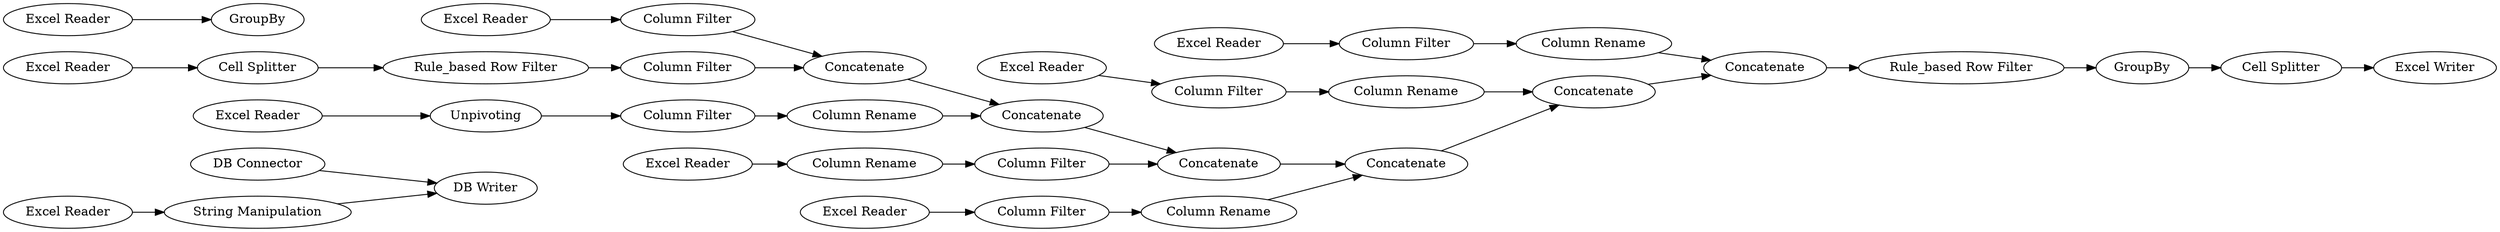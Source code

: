 digraph {
	"-5024915643049312040_3" [label="DB Connector"]
	"-5024915643049312040_46" [label=Concatenate]
	"-5024915643049312040_25" [label="Excel Reader"]
	"-5024915643049312040_43" [label="Column Rename"]
	"-5024915643049312040_24" [label=GroupBy]
	"-5024915643049312040_8" [label="Excel Reader"]
	"-5024915643049312040_7" [label="Cell Splitter"]
	"-5024915643049312040_26" [label=Unpivoting]
	"-5024915643049312040_17" [label="Column Filter"]
	"-5024915643049312040_49" [label="Excel Reader"]
	"-5024915643049312040_1" [label="Excel Reader"]
	"-5024915643049312040_15" [label="Rule_based Row Filter"]
	"-5024915643049312040_20" [label="Column Filter"]
	"-5024915643049312040_48" [label="Excel Writer"]
	"-5024915643049312040_34" [label="Column Filter"]
	"-5024915643049312040_42" [label="Column Filter"]
	"-5024915643049312040_41" [label="Column Rename"]
	"-5024915643049312040_4" [label="DB Writer"]
	"-5024915643049312040_47" [label="Cell Splitter"]
	"-5024915643049312040_14" [label="Excel Reader"]
	"-5024915643049312040_45" [label=Concatenate]
	"-5024915643049312040_16" [label=Concatenate]
	"-5024915643049312040_19" [label=Concatenate]
	"-5024915643049312040_21" [label=Concatenate]
	"-5024915643049312040_35" [label="Column Rename"]
	"-5024915643049312040_27" [label="Column Rename"]
	"-5024915643049312040_44" [label=Concatenate]
	"-5024915643049312040_2" [label="String Manipulation"]
	"-5024915643049312040_18" [label="Column Filter"]
	"-5024915643049312040_31" [label="Excel Reader"]
	"-5024915643049312040_13" [label="Column Rename"]
	"-5024915643049312040_28" [label="Rule_based Row Filter"]
	"-5024915643049312040_40" [label="Column Filter"]
	"-5024915643049312040_5" [label="Excel Reader"]
	"-5024915643049312040_50" [label=GroupBy]
	"-5024915643049312040_29" [label="Excel Reader"]
	"-5024915643049312040_22" [label="Column Filter"]
	"-5024915643049312040_30" [label="Excel Reader"]
	"-5024915643049312040_14" -> "-5024915643049312040_13"
	"-5024915643049312040_18" -> "-5024915643049312040_16"
	"-5024915643049312040_44" -> "-5024915643049312040_45"
	"-5024915643049312040_2" -> "-5024915643049312040_4"
	"-5024915643049312040_19" -> "-5024915643049312040_21"
	"-5024915643049312040_28" -> "-5024915643049312040_24"
	"-5024915643049312040_29" -> "-5024915643049312040_34"
	"-5024915643049312040_34" -> "-5024915643049312040_35"
	"-5024915643049312040_1" -> "-5024915643049312040_2"
	"-5024915643049312040_31" -> "-5024915643049312040_40"
	"-5024915643049312040_30" -> "-5024915643049312040_42"
	"-5024915643049312040_40" -> "-5024915643049312040_41"
	"-5024915643049312040_26" -> "-5024915643049312040_20"
	"-5024915643049312040_22" -> "-5024915643049312040_21"
	"-5024915643049312040_46" -> "-5024915643049312040_28"
	"-5024915643049312040_3" -> "-5024915643049312040_4"
	"-5024915643049312040_49" -> "-5024915643049312040_50"
	"-5024915643049312040_47" -> "-5024915643049312040_48"
	"-5024915643049312040_5" -> "-5024915643049312040_7"
	"-5024915643049312040_27" -> "-5024915643049312040_19"
	"-5024915643049312040_41" -> "-5024915643049312040_45"
	"-5024915643049312040_24" -> "-5024915643049312040_47"
	"-5024915643049312040_45" -> "-5024915643049312040_46"
	"-5024915643049312040_21" -> "-5024915643049312040_44"
	"-5024915643049312040_8" -> "-5024915643049312040_17"
	"-5024915643049312040_25" -> "-5024915643049312040_26"
	"-5024915643049312040_42" -> "-5024915643049312040_43"
	"-5024915643049312040_17" -> "-5024915643049312040_16"
	"-5024915643049312040_13" -> "-5024915643049312040_22"
	"-5024915643049312040_15" -> "-5024915643049312040_18"
	"-5024915643049312040_35" -> "-5024915643049312040_44"
	"-5024915643049312040_16" -> "-5024915643049312040_19"
	"-5024915643049312040_7" -> "-5024915643049312040_15"
	"-5024915643049312040_43" -> "-5024915643049312040_46"
	"-5024915643049312040_20" -> "-5024915643049312040_27"
	rankdir=LR
}
